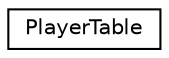 digraph "Graphical Class Hierarchy"
{
 // LATEX_PDF_SIZE
  edge [fontname="Helvetica",fontsize="10",labelfontname="Helvetica",labelfontsize="10"];
  node [fontname="Helvetica",fontsize="10",shape=record];
  rankdir="LR";
  Node0 [label="PlayerTable",height=0.2,width=0.4,color="black", fillcolor="white", style="filled",URL="$structPlayerTable.html",tooltip=" "];
}
